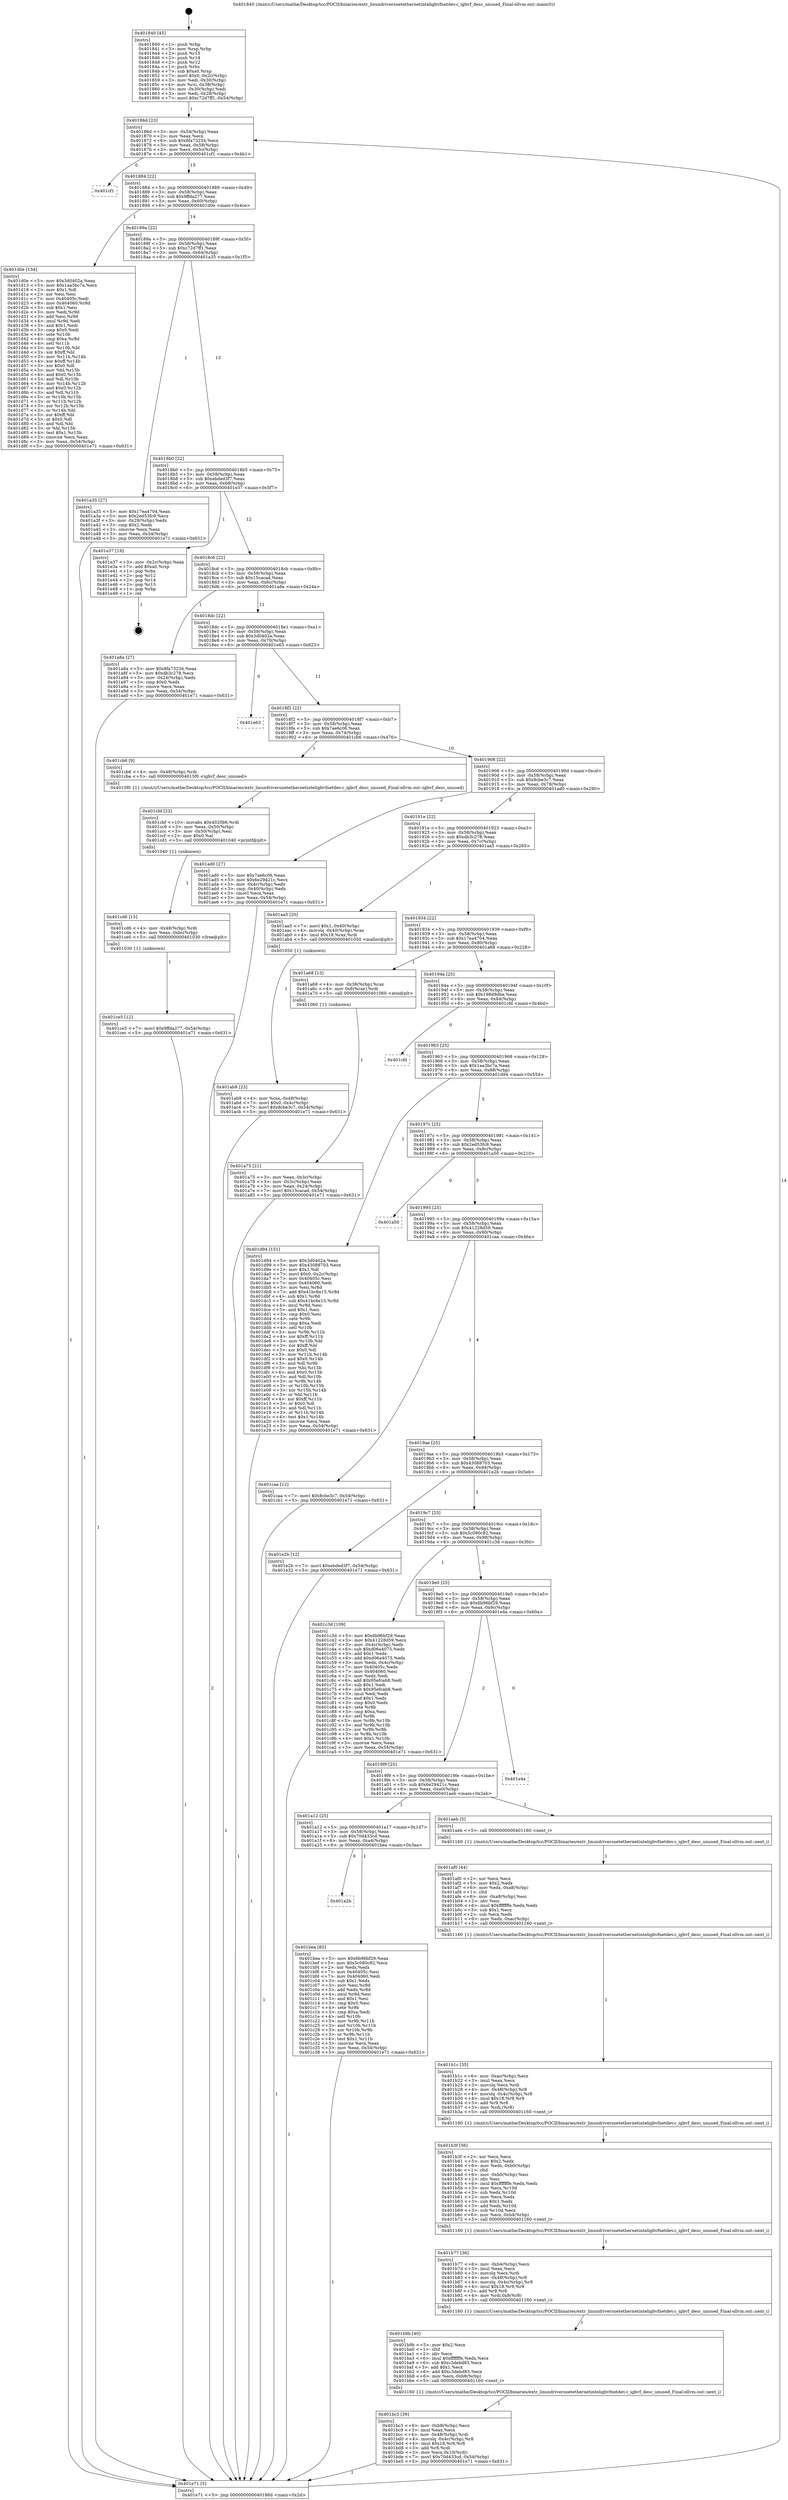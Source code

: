 digraph "0x401840" {
  label = "0x401840 (/mnt/c/Users/mathe/Desktop/tcc/POCII/binaries/extr_linuxdriversnetethernetinteligbvfnetdev.c_igbvf_desc_unused_Final-ollvm.out::main(0))"
  labelloc = "t"
  node[shape=record]

  Entry [label="",width=0.3,height=0.3,shape=circle,fillcolor=black,style=filled]
  "0x40186d" [label="{
     0x40186d [23]\l
     | [instrs]\l
     &nbsp;&nbsp;0x40186d \<+3\>: mov -0x54(%rbp),%eax\l
     &nbsp;&nbsp;0x401870 \<+2\>: mov %eax,%ecx\l
     &nbsp;&nbsp;0x401872 \<+6\>: sub $0x8fa73234,%ecx\l
     &nbsp;&nbsp;0x401878 \<+3\>: mov %eax,-0x58(%rbp)\l
     &nbsp;&nbsp;0x40187b \<+3\>: mov %ecx,-0x5c(%rbp)\l
     &nbsp;&nbsp;0x40187e \<+6\>: je 0000000000401cf1 \<main+0x4b1\>\l
  }"]
  "0x401cf1" [label="{
     0x401cf1\l
  }", style=dashed]
  "0x401884" [label="{
     0x401884 [22]\l
     | [instrs]\l
     &nbsp;&nbsp;0x401884 \<+5\>: jmp 0000000000401889 \<main+0x49\>\l
     &nbsp;&nbsp;0x401889 \<+3\>: mov -0x58(%rbp),%eax\l
     &nbsp;&nbsp;0x40188c \<+5\>: sub $0x9ffda277,%eax\l
     &nbsp;&nbsp;0x401891 \<+3\>: mov %eax,-0x60(%rbp)\l
     &nbsp;&nbsp;0x401894 \<+6\>: je 0000000000401d0e \<main+0x4ce\>\l
  }"]
  Exit [label="",width=0.3,height=0.3,shape=circle,fillcolor=black,style=filled,peripheries=2]
  "0x401d0e" [label="{
     0x401d0e [134]\l
     | [instrs]\l
     &nbsp;&nbsp;0x401d0e \<+5\>: mov $0x3d0402a,%eax\l
     &nbsp;&nbsp;0x401d13 \<+5\>: mov $0x1aa3bc7a,%ecx\l
     &nbsp;&nbsp;0x401d18 \<+2\>: mov $0x1,%dl\l
     &nbsp;&nbsp;0x401d1a \<+2\>: xor %esi,%esi\l
     &nbsp;&nbsp;0x401d1c \<+7\>: mov 0x40405c,%edi\l
     &nbsp;&nbsp;0x401d23 \<+8\>: mov 0x404060,%r8d\l
     &nbsp;&nbsp;0x401d2b \<+3\>: sub $0x1,%esi\l
     &nbsp;&nbsp;0x401d2e \<+3\>: mov %edi,%r9d\l
     &nbsp;&nbsp;0x401d31 \<+3\>: add %esi,%r9d\l
     &nbsp;&nbsp;0x401d34 \<+4\>: imul %r9d,%edi\l
     &nbsp;&nbsp;0x401d38 \<+3\>: and $0x1,%edi\l
     &nbsp;&nbsp;0x401d3b \<+3\>: cmp $0x0,%edi\l
     &nbsp;&nbsp;0x401d3e \<+4\>: sete %r10b\l
     &nbsp;&nbsp;0x401d42 \<+4\>: cmp $0xa,%r8d\l
     &nbsp;&nbsp;0x401d46 \<+4\>: setl %r11b\l
     &nbsp;&nbsp;0x401d4a \<+3\>: mov %r10b,%bl\l
     &nbsp;&nbsp;0x401d4d \<+3\>: xor $0xff,%bl\l
     &nbsp;&nbsp;0x401d50 \<+3\>: mov %r11b,%r14b\l
     &nbsp;&nbsp;0x401d53 \<+4\>: xor $0xff,%r14b\l
     &nbsp;&nbsp;0x401d57 \<+3\>: xor $0x0,%dl\l
     &nbsp;&nbsp;0x401d5a \<+3\>: mov %bl,%r15b\l
     &nbsp;&nbsp;0x401d5d \<+4\>: and $0x0,%r15b\l
     &nbsp;&nbsp;0x401d61 \<+3\>: and %dl,%r10b\l
     &nbsp;&nbsp;0x401d64 \<+3\>: mov %r14b,%r12b\l
     &nbsp;&nbsp;0x401d67 \<+4\>: and $0x0,%r12b\l
     &nbsp;&nbsp;0x401d6b \<+3\>: and %dl,%r11b\l
     &nbsp;&nbsp;0x401d6e \<+3\>: or %r10b,%r15b\l
     &nbsp;&nbsp;0x401d71 \<+3\>: or %r11b,%r12b\l
     &nbsp;&nbsp;0x401d74 \<+3\>: xor %r12b,%r15b\l
     &nbsp;&nbsp;0x401d77 \<+3\>: or %r14b,%bl\l
     &nbsp;&nbsp;0x401d7a \<+3\>: xor $0xff,%bl\l
     &nbsp;&nbsp;0x401d7d \<+3\>: or $0x0,%dl\l
     &nbsp;&nbsp;0x401d80 \<+2\>: and %dl,%bl\l
     &nbsp;&nbsp;0x401d82 \<+3\>: or %bl,%r15b\l
     &nbsp;&nbsp;0x401d85 \<+4\>: test $0x1,%r15b\l
     &nbsp;&nbsp;0x401d89 \<+3\>: cmovne %ecx,%eax\l
     &nbsp;&nbsp;0x401d8c \<+3\>: mov %eax,-0x54(%rbp)\l
     &nbsp;&nbsp;0x401d8f \<+5\>: jmp 0000000000401e71 \<main+0x631\>\l
  }"]
  "0x40189a" [label="{
     0x40189a [22]\l
     | [instrs]\l
     &nbsp;&nbsp;0x40189a \<+5\>: jmp 000000000040189f \<main+0x5f\>\l
     &nbsp;&nbsp;0x40189f \<+3\>: mov -0x58(%rbp),%eax\l
     &nbsp;&nbsp;0x4018a2 \<+5\>: sub $0xc72d7ff1,%eax\l
     &nbsp;&nbsp;0x4018a7 \<+3\>: mov %eax,-0x64(%rbp)\l
     &nbsp;&nbsp;0x4018aa \<+6\>: je 0000000000401a35 \<main+0x1f5\>\l
  }"]
  "0x401ce5" [label="{
     0x401ce5 [12]\l
     | [instrs]\l
     &nbsp;&nbsp;0x401ce5 \<+7\>: movl $0x9ffda277,-0x54(%rbp)\l
     &nbsp;&nbsp;0x401cec \<+5\>: jmp 0000000000401e71 \<main+0x631\>\l
  }"]
  "0x401a35" [label="{
     0x401a35 [27]\l
     | [instrs]\l
     &nbsp;&nbsp;0x401a35 \<+5\>: mov $0x17ea4704,%eax\l
     &nbsp;&nbsp;0x401a3a \<+5\>: mov $0x2ed53fc9,%ecx\l
     &nbsp;&nbsp;0x401a3f \<+3\>: mov -0x28(%rbp),%edx\l
     &nbsp;&nbsp;0x401a42 \<+3\>: cmp $0x2,%edx\l
     &nbsp;&nbsp;0x401a45 \<+3\>: cmovne %ecx,%eax\l
     &nbsp;&nbsp;0x401a48 \<+3\>: mov %eax,-0x54(%rbp)\l
     &nbsp;&nbsp;0x401a4b \<+5\>: jmp 0000000000401e71 \<main+0x631\>\l
  }"]
  "0x4018b0" [label="{
     0x4018b0 [22]\l
     | [instrs]\l
     &nbsp;&nbsp;0x4018b0 \<+5\>: jmp 00000000004018b5 \<main+0x75\>\l
     &nbsp;&nbsp;0x4018b5 \<+3\>: mov -0x58(%rbp),%eax\l
     &nbsp;&nbsp;0x4018b8 \<+5\>: sub $0xebded3f7,%eax\l
     &nbsp;&nbsp;0x4018bd \<+3\>: mov %eax,-0x68(%rbp)\l
     &nbsp;&nbsp;0x4018c0 \<+6\>: je 0000000000401e37 \<main+0x5f7\>\l
  }"]
  "0x401e71" [label="{
     0x401e71 [5]\l
     | [instrs]\l
     &nbsp;&nbsp;0x401e71 \<+5\>: jmp 000000000040186d \<main+0x2d\>\l
  }"]
  "0x401840" [label="{
     0x401840 [45]\l
     | [instrs]\l
     &nbsp;&nbsp;0x401840 \<+1\>: push %rbp\l
     &nbsp;&nbsp;0x401841 \<+3\>: mov %rsp,%rbp\l
     &nbsp;&nbsp;0x401844 \<+2\>: push %r15\l
     &nbsp;&nbsp;0x401846 \<+2\>: push %r14\l
     &nbsp;&nbsp;0x401848 \<+2\>: push %r12\l
     &nbsp;&nbsp;0x40184a \<+1\>: push %rbx\l
     &nbsp;&nbsp;0x40184b \<+7\>: sub $0xa0,%rsp\l
     &nbsp;&nbsp;0x401852 \<+7\>: movl $0x0,-0x2c(%rbp)\l
     &nbsp;&nbsp;0x401859 \<+3\>: mov %edi,-0x30(%rbp)\l
     &nbsp;&nbsp;0x40185c \<+4\>: mov %rsi,-0x38(%rbp)\l
     &nbsp;&nbsp;0x401860 \<+3\>: mov -0x30(%rbp),%edi\l
     &nbsp;&nbsp;0x401863 \<+3\>: mov %edi,-0x28(%rbp)\l
     &nbsp;&nbsp;0x401866 \<+7\>: movl $0xc72d7ff1,-0x54(%rbp)\l
  }"]
  "0x401cd6" [label="{
     0x401cd6 [15]\l
     | [instrs]\l
     &nbsp;&nbsp;0x401cd6 \<+4\>: mov -0x48(%rbp),%rdi\l
     &nbsp;&nbsp;0x401cda \<+6\>: mov %eax,-0xbc(%rbp)\l
     &nbsp;&nbsp;0x401ce0 \<+5\>: call 0000000000401030 \<free@plt\>\l
     | [calls]\l
     &nbsp;&nbsp;0x401030 \{1\} (unknown)\l
  }"]
  "0x401e37" [label="{
     0x401e37 [19]\l
     | [instrs]\l
     &nbsp;&nbsp;0x401e37 \<+3\>: mov -0x2c(%rbp),%eax\l
     &nbsp;&nbsp;0x401e3a \<+7\>: add $0xa0,%rsp\l
     &nbsp;&nbsp;0x401e41 \<+1\>: pop %rbx\l
     &nbsp;&nbsp;0x401e42 \<+2\>: pop %r12\l
     &nbsp;&nbsp;0x401e44 \<+2\>: pop %r14\l
     &nbsp;&nbsp;0x401e46 \<+2\>: pop %r15\l
     &nbsp;&nbsp;0x401e48 \<+1\>: pop %rbp\l
     &nbsp;&nbsp;0x401e49 \<+1\>: ret\l
  }"]
  "0x4018c6" [label="{
     0x4018c6 [22]\l
     | [instrs]\l
     &nbsp;&nbsp;0x4018c6 \<+5\>: jmp 00000000004018cb \<main+0x8b\>\l
     &nbsp;&nbsp;0x4018cb \<+3\>: mov -0x58(%rbp),%eax\l
     &nbsp;&nbsp;0x4018ce \<+5\>: sub $0x15cacad,%eax\l
     &nbsp;&nbsp;0x4018d3 \<+3\>: mov %eax,-0x6c(%rbp)\l
     &nbsp;&nbsp;0x4018d6 \<+6\>: je 0000000000401a8a \<main+0x24a\>\l
  }"]
  "0x401cbf" [label="{
     0x401cbf [23]\l
     | [instrs]\l
     &nbsp;&nbsp;0x401cbf \<+10\>: movabs $0x4020b6,%rdi\l
     &nbsp;&nbsp;0x401cc9 \<+3\>: mov %eax,-0x50(%rbp)\l
     &nbsp;&nbsp;0x401ccc \<+3\>: mov -0x50(%rbp),%esi\l
     &nbsp;&nbsp;0x401ccf \<+2\>: mov $0x0,%al\l
     &nbsp;&nbsp;0x401cd1 \<+5\>: call 0000000000401040 \<printf@plt\>\l
     | [calls]\l
     &nbsp;&nbsp;0x401040 \{1\} (unknown)\l
  }"]
  "0x401a8a" [label="{
     0x401a8a [27]\l
     | [instrs]\l
     &nbsp;&nbsp;0x401a8a \<+5\>: mov $0x8fa73234,%eax\l
     &nbsp;&nbsp;0x401a8f \<+5\>: mov $0xdb3c278,%ecx\l
     &nbsp;&nbsp;0x401a94 \<+3\>: mov -0x24(%rbp),%edx\l
     &nbsp;&nbsp;0x401a97 \<+3\>: cmp $0x0,%edx\l
     &nbsp;&nbsp;0x401a9a \<+3\>: cmove %ecx,%eax\l
     &nbsp;&nbsp;0x401a9d \<+3\>: mov %eax,-0x54(%rbp)\l
     &nbsp;&nbsp;0x401aa0 \<+5\>: jmp 0000000000401e71 \<main+0x631\>\l
  }"]
  "0x4018dc" [label="{
     0x4018dc [22]\l
     | [instrs]\l
     &nbsp;&nbsp;0x4018dc \<+5\>: jmp 00000000004018e1 \<main+0xa1\>\l
     &nbsp;&nbsp;0x4018e1 \<+3\>: mov -0x58(%rbp),%eax\l
     &nbsp;&nbsp;0x4018e4 \<+5\>: sub $0x3d0402a,%eax\l
     &nbsp;&nbsp;0x4018e9 \<+3\>: mov %eax,-0x70(%rbp)\l
     &nbsp;&nbsp;0x4018ec \<+6\>: je 0000000000401e63 \<main+0x623\>\l
  }"]
  "0x401a2b" [label="{
     0x401a2b\l
  }", style=dashed]
  "0x401e63" [label="{
     0x401e63\l
  }", style=dashed]
  "0x4018f2" [label="{
     0x4018f2 [22]\l
     | [instrs]\l
     &nbsp;&nbsp;0x4018f2 \<+5\>: jmp 00000000004018f7 \<main+0xb7\>\l
     &nbsp;&nbsp;0x4018f7 \<+3\>: mov -0x58(%rbp),%eax\l
     &nbsp;&nbsp;0x4018fa \<+5\>: sub $0x7ae6c06,%eax\l
     &nbsp;&nbsp;0x4018ff \<+3\>: mov %eax,-0x74(%rbp)\l
     &nbsp;&nbsp;0x401902 \<+6\>: je 0000000000401cb6 \<main+0x476\>\l
  }"]
  "0x401bea" [label="{
     0x401bea [83]\l
     | [instrs]\l
     &nbsp;&nbsp;0x401bea \<+5\>: mov $0x6b96bf29,%eax\l
     &nbsp;&nbsp;0x401bef \<+5\>: mov $0x5c080c82,%ecx\l
     &nbsp;&nbsp;0x401bf4 \<+2\>: xor %edx,%edx\l
     &nbsp;&nbsp;0x401bf6 \<+7\>: mov 0x40405c,%esi\l
     &nbsp;&nbsp;0x401bfd \<+7\>: mov 0x404060,%edi\l
     &nbsp;&nbsp;0x401c04 \<+3\>: sub $0x1,%edx\l
     &nbsp;&nbsp;0x401c07 \<+3\>: mov %esi,%r8d\l
     &nbsp;&nbsp;0x401c0a \<+3\>: add %edx,%r8d\l
     &nbsp;&nbsp;0x401c0d \<+4\>: imul %r8d,%esi\l
     &nbsp;&nbsp;0x401c11 \<+3\>: and $0x1,%esi\l
     &nbsp;&nbsp;0x401c14 \<+3\>: cmp $0x0,%esi\l
     &nbsp;&nbsp;0x401c17 \<+4\>: sete %r9b\l
     &nbsp;&nbsp;0x401c1b \<+3\>: cmp $0xa,%edi\l
     &nbsp;&nbsp;0x401c1e \<+4\>: setl %r10b\l
     &nbsp;&nbsp;0x401c22 \<+3\>: mov %r9b,%r11b\l
     &nbsp;&nbsp;0x401c25 \<+3\>: and %r10b,%r11b\l
     &nbsp;&nbsp;0x401c28 \<+3\>: xor %r10b,%r9b\l
     &nbsp;&nbsp;0x401c2b \<+3\>: or %r9b,%r11b\l
     &nbsp;&nbsp;0x401c2e \<+4\>: test $0x1,%r11b\l
     &nbsp;&nbsp;0x401c32 \<+3\>: cmovne %ecx,%eax\l
     &nbsp;&nbsp;0x401c35 \<+3\>: mov %eax,-0x54(%rbp)\l
     &nbsp;&nbsp;0x401c38 \<+5\>: jmp 0000000000401e71 \<main+0x631\>\l
  }"]
  "0x401cb6" [label="{
     0x401cb6 [9]\l
     | [instrs]\l
     &nbsp;&nbsp;0x401cb6 \<+4\>: mov -0x48(%rbp),%rdi\l
     &nbsp;&nbsp;0x401cba \<+5\>: call 00000000004015f0 \<igbvf_desc_unused\>\l
     | [calls]\l
     &nbsp;&nbsp;0x4015f0 \{1\} (/mnt/c/Users/mathe/Desktop/tcc/POCII/binaries/extr_linuxdriversnetethernetinteligbvfnetdev.c_igbvf_desc_unused_Final-ollvm.out::igbvf_desc_unused)\l
  }"]
  "0x401908" [label="{
     0x401908 [22]\l
     | [instrs]\l
     &nbsp;&nbsp;0x401908 \<+5\>: jmp 000000000040190d \<main+0xcd\>\l
     &nbsp;&nbsp;0x40190d \<+3\>: mov -0x58(%rbp),%eax\l
     &nbsp;&nbsp;0x401910 \<+5\>: sub $0x8cbe3c7,%eax\l
     &nbsp;&nbsp;0x401915 \<+3\>: mov %eax,-0x78(%rbp)\l
     &nbsp;&nbsp;0x401918 \<+6\>: je 0000000000401ad0 \<main+0x290\>\l
  }"]
  "0x401bc3" [label="{
     0x401bc3 [39]\l
     | [instrs]\l
     &nbsp;&nbsp;0x401bc3 \<+6\>: mov -0xb8(%rbp),%ecx\l
     &nbsp;&nbsp;0x401bc9 \<+3\>: imul %eax,%ecx\l
     &nbsp;&nbsp;0x401bcc \<+4\>: mov -0x48(%rbp),%rdi\l
     &nbsp;&nbsp;0x401bd0 \<+4\>: movslq -0x4c(%rbp),%r8\l
     &nbsp;&nbsp;0x401bd4 \<+4\>: imul $0x18,%r8,%r8\l
     &nbsp;&nbsp;0x401bd8 \<+3\>: add %r8,%rdi\l
     &nbsp;&nbsp;0x401bdb \<+3\>: mov %ecx,0x10(%rdi)\l
     &nbsp;&nbsp;0x401bde \<+7\>: movl $0x70d433cd,-0x54(%rbp)\l
     &nbsp;&nbsp;0x401be5 \<+5\>: jmp 0000000000401e71 \<main+0x631\>\l
  }"]
  "0x401ad0" [label="{
     0x401ad0 [27]\l
     | [instrs]\l
     &nbsp;&nbsp;0x401ad0 \<+5\>: mov $0x7ae6c06,%eax\l
     &nbsp;&nbsp;0x401ad5 \<+5\>: mov $0x6e29421c,%ecx\l
     &nbsp;&nbsp;0x401ada \<+3\>: mov -0x4c(%rbp),%edx\l
     &nbsp;&nbsp;0x401add \<+3\>: cmp -0x40(%rbp),%edx\l
     &nbsp;&nbsp;0x401ae0 \<+3\>: cmovl %ecx,%eax\l
     &nbsp;&nbsp;0x401ae3 \<+3\>: mov %eax,-0x54(%rbp)\l
     &nbsp;&nbsp;0x401ae6 \<+5\>: jmp 0000000000401e71 \<main+0x631\>\l
  }"]
  "0x40191e" [label="{
     0x40191e [22]\l
     | [instrs]\l
     &nbsp;&nbsp;0x40191e \<+5\>: jmp 0000000000401923 \<main+0xe3\>\l
     &nbsp;&nbsp;0x401923 \<+3\>: mov -0x58(%rbp),%eax\l
     &nbsp;&nbsp;0x401926 \<+5\>: sub $0xdb3c278,%eax\l
     &nbsp;&nbsp;0x40192b \<+3\>: mov %eax,-0x7c(%rbp)\l
     &nbsp;&nbsp;0x40192e \<+6\>: je 0000000000401aa5 \<main+0x265\>\l
  }"]
  "0x401b9b" [label="{
     0x401b9b [40]\l
     | [instrs]\l
     &nbsp;&nbsp;0x401b9b \<+5\>: mov $0x2,%ecx\l
     &nbsp;&nbsp;0x401ba0 \<+1\>: cltd\l
     &nbsp;&nbsp;0x401ba1 \<+2\>: idiv %ecx\l
     &nbsp;&nbsp;0x401ba3 \<+6\>: imul $0xfffffffe,%edx,%ecx\l
     &nbsp;&nbsp;0x401ba9 \<+6\>: sub $0xc3debd83,%ecx\l
     &nbsp;&nbsp;0x401baf \<+3\>: add $0x1,%ecx\l
     &nbsp;&nbsp;0x401bb2 \<+6\>: add $0xc3debd83,%ecx\l
     &nbsp;&nbsp;0x401bb8 \<+6\>: mov %ecx,-0xb8(%rbp)\l
     &nbsp;&nbsp;0x401bbe \<+5\>: call 0000000000401160 \<next_i\>\l
     | [calls]\l
     &nbsp;&nbsp;0x401160 \{1\} (/mnt/c/Users/mathe/Desktop/tcc/POCII/binaries/extr_linuxdriversnetethernetinteligbvfnetdev.c_igbvf_desc_unused_Final-ollvm.out::next_i)\l
  }"]
  "0x401aa5" [label="{
     0x401aa5 [20]\l
     | [instrs]\l
     &nbsp;&nbsp;0x401aa5 \<+7\>: movl $0x1,-0x40(%rbp)\l
     &nbsp;&nbsp;0x401aac \<+4\>: movslq -0x40(%rbp),%rax\l
     &nbsp;&nbsp;0x401ab0 \<+4\>: imul $0x18,%rax,%rdi\l
     &nbsp;&nbsp;0x401ab4 \<+5\>: call 0000000000401050 \<malloc@plt\>\l
     | [calls]\l
     &nbsp;&nbsp;0x401050 \{1\} (unknown)\l
  }"]
  "0x401934" [label="{
     0x401934 [22]\l
     | [instrs]\l
     &nbsp;&nbsp;0x401934 \<+5\>: jmp 0000000000401939 \<main+0xf9\>\l
     &nbsp;&nbsp;0x401939 \<+3\>: mov -0x58(%rbp),%eax\l
     &nbsp;&nbsp;0x40193c \<+5\>: sub $0x17ea4704,%eax\l
     &nbsp;&nbsp;0x401941 \<+3\>: mov %eax,-0x80(%rbp)\l
     &nbsp;&nbsp;0x401944 \<+6\>: je 0000000000401a68 \<main+0x228\>\l
  }"]
  "0x401b77" [label="{
     0x401b77 [36]\l
     | [instrs]\l
     &nbsp;&nbsp;0x401b77 \<+6\>: mov -0xb4(%rbp),%ecx\l
     &nbsp;&nbsp;0x401b7d \<+3\>: imul %eax,%ecx\l
     &nbsp;&nbsp;0x401b80 \<+3\>: movslq %ecx,%rdi\l
     &nbsp;&nbsp;0x401b83 \<+4\>: mov -0x48(%rbp),%r8\l
     &nbsp;&nbsp;0x401b87 \<+4\>: movslq -0x4c(%rbp),%r9\l
     &nbsp;&nbsp;0x401b8b \<+4\>: imul $0x18,%r9,%r9\l
     &nbsp;&nbsp;0x401b8f \<+3\>: add %r9,%r8\l
     &nbsp;&nbsp;0x401b92 \<+4\>: mov %rdi,0x8(%r8)\l
     &nbsp;&nbsp;0x401b96 \<+5\>: call 0000000000401160 \<next_i\>\l
     | [calls]\l
     &nbsp;&nbsp;0x401160 \{1\} (/mnt/c/Users/mathe/Desktop/tcc/POCII/binaries/extr_linuxdriversnetethernetinteligbvfnetdev.c_igbvf_desc_unused_Final-ollvm.out::next_i)\l
  }"]
  "0x401a68" [label="{
     0x401a68 [13]\l
     | [instrs]\l
     &nbsp;&nbsp;0x401a68 \<+4\>: mov -0x38(%rbp),%rax\l
     &nbsp;&nbsp;0x401a6c \<+4\>: mov 0x8(%rax),%rdi\l
     &nbsp;&nbsp;0x401a70 \<+5\>: call 0000000000401060 \<atoi@plt\>\l
     | [calls]\l
     &nbsp;&nbsp;0x401060 \{1\} (unknown)\l
  }"]
  "0x40194a" [label="{
     0x40194a [25]\l
     | [instrs]\l
     &nbsp;&nbsp;0x40194a \<+5\>: jmp 000000000040194f \<main+0x10f\>\l
     &nbsp;&nbsp;0x40194f \<+3\>: mov -0x58(%rbp),%eax\l
     &nbsp;&nbsp;0x401952 \<+5\>: sub $0x198d9dbe,%eax\l
     &nbsp;&nbsp;0x401957 \<+6\>: mov %eax,-0x84(%rbp)\l
     &nbsp;&nbsp;0x40195d \<+6\>: je 0000000000401cfd \<main+0x4bd\>\l
  }"]
  "0x401a75" [label="{
     0x401a75 [21]\l
     | [instrs]\l
     &nbsp;&nbsp;0x401a75 \<+3\>: mov %eax,-0x3c(%rbp)\l
     &nbsp;&nbsp;0x401a78 \<+3\>: mov -0x3c(%rbp),%eax\l
     &nbsp;&nbsp;0x401a7b \<+3\>: mov %eax,-0x24(%rbp)\l
     &nbsp;&nbsp;0x401a7e \<+7\>: movl $0x15cacad,-0x54(%rbp)\l
     &nbsp;&nbsp;0x401a85 \<+5\>: jmp 0000000000401e71 \<main+0x631\>\l
  }"]
  "0x401ab9" [label="{
     0x401ab9 [23]\l
     | [instrs]\l
     &nbsp;&nbsp;0x401ab9 \<+4\>: mov %rax,-0x48(%rbp)\l
     &nbsp;&nbsp;0x401abd \<+7\>: movl $0x0,-0x4c(%rbp)\l
     &nbsp;&nbsp;0x401ac4 \<+7\>: movl $0x8cbe3c7,-0x54(%rbp)\l
     &nbsp;&nbsp;0x401acb \<+5\>: jmp 0000000000401e71 \<main+0x631\>\l
  }"]
  "0x401b3f" [label="{
     0x401b3f [56]\l
     | [instrs]\l
     &nbsp;&nbsp;0x401b3f \<+2\>: xor %ecx,%ecx\l
     &nbsp;&nbsp;0x401b41 \<+5\>: mov $0x2,%edx\l
     &nbsp;&nbsp;0x401b46 \<+6\>: mov %edx,-0xb0(%rbp)\l
     &nbsp;&nbsp;0x401b4c \<+1\>: cltd\l
     &nbsp;&nbsp;0x401b4d \<+6\>: mov -0xb0(%rbp),%esi\l
     &nbsp;&nbsp;0x401b53 \<+2\>: idiv %esi\l
     &nbsp;&nbsp;0x401b55 \<+6\>: imul $0xfffffffe,%edx,%edx\l
     &nbsp;&nbsp;0x401b5b \<+3\>: mov %ecx,%r10d\l
     &nbsp;&nbsp;0x401b5e \<+3\>: sub %edx,%r10d\l
     &nbsp;&nbsp;0x401b61 \<+2\>: mov %ecx,%edx\l
     &nbsp;&nbsp;0x401b63 \<+3\>: sub $0x1,%edx\l
     &nbsp;&nbsp;0x401b66 \<+3\>: add %edx,%r10d\l
     &nbsp;&nbsp;0x401b69 \<+3\>: sub %r10d,%ecx\l
     &nbsp;&nbsp;0x401b6c \<+6\>: mov %ecx,-0xb4(%rbp)\l
     &nbsp;&nbsp;0x401b72 \<+5\>: call 0000000000401160 \<next_i\>\l
     | [calls]\l
     &nbsp;&nbsp;0x401160 \{1\} (/mnt/c/Users/mathe/Desktop/tcc/POCII/binaries/extr_linuxdriversnetethernetinteligbvfnetdev.c_igbvf_desc_unused_Final-ollvm.out::next_i)\l
  }"]
  "0x401cfd" [label="{
     0x401cfd\l
  }", style=dashed]
  "0x401963" [label="{
     0x401963 [25]\l
     | [instrs]\l
     &nbsp;&nbsp;0x401963 \<+5\>: jmp 0000000000401968 \<main+0x128\>\l
     &nbsp;&nbsp;0x401968 \<+3\>: mov -0x58(%rbp),%eax\l
     &nbsp;&nbsp;0x40196b \<+5\>: sub $0x1aa3bc7a,%eax\l
     &nbsp;&nbsp;0x401970 \<+6\>: mov %eax,-0x88(%rbp)\l
     &nbsp;&nbsp;0x401976 \<+6\>: je 0000000000401d94 \<main+0x554\>\l
  }"]
  "0x401b1c" [label="{
     0x401b1c [35]\l
     | [instrs]\l
     &nbsp;&nbsp;0x401b1c \<+6\>: mov -0xac(%rbp),%ecx\l
     &nbsp;&nbsp;0x401b22 \<+3\>: imul %eax,%ecx\l
     &nbsp;&nbsp;0x401b25 \<+3\>: movslq %ecx,%rdi\l
     &nbsp;&nbsp;0x401b28 \<+4\>: mov -0x48(%rbp),%r8\l
     &nbsp;&nbsp;0x401b2c \<+4\>: movslq -0x4c(%rbp),%r9\l
     &nbsp;&nbsp;0x401b30 \<+4\>: imul $0x18,%r9,%r9\l
     &nbsp;&nbsp;0x401b34 \<+3\>: add %r9,%r8\l
     &nbsp;&nbsp;0x401b37 \<+3\>: mov %rdi,(%r8)\l
     &nbsp;&nbsp;0x401b3a \<+5\>: call 0000000000401160 \<next_i\>\l
     | [calls]\l
     &nbsp;&nbsp;0x401160 \{1\} (/mnt/c/Users/mathe/Desktop/tcc/POCII/binaries/extr_linuxdriversnetethernetinteligbvfnetdev.c_igbvf_desc_unused_Final-ollvm.out::next_i)\l
  }"]
  "0x401d94" [label="{
     0x401d94 [151]\l
     | [instrs]\l
     &nbsp;&nbsp;0x401d94 \<+5\>: mov $0x3d0402a,%eax\l
     &nbsp;&nbsp;0x401d99 \<+5\>: mov $0x43088703,%ecx\l
     &nbsp;&nbsp;0x401d9e \<+2\>: mov $0x1,%dl\l
     &nbsp;&nbsp;0x401da0 \<+7\>: movl $0x0,-0x2c(%rbp)\l
     &nbsp;&nbsp;0x401da7 \<+7\>: mov 0x40405c,%esi\l
     &nbsp;&nbsp;0x401dae \<+7\>: mov 0x404060,%edi\l
     &nbsp;&nbsp;0x401db5 \<+3\>: mov %esi,%r8d\l
     &nbsp;&nbsp;0x401db8 \<+7\>: add $0x41bc6e15,%r8d\l
     &nbsp;&nbsp;0x401dbf \<+4\>: sub $0x1,%r8d\l
     &nbsp;&nbsp;0x401dc3 \<+7\>: sub $0x41bc6e15,%r8d\l
     &nbsp;&nbsp;0x401dca \<+4\>: imul %r8d,%esi\l
     &nbsp;&nbsp;0x401dce \<+3\>: and $0x1,%esi\l
     &nbsp;&nbsp;0x401dd1 \<+3\>: cmp $0x0,%esi\l
     &nbsp;&nbsp;0x401dd4 \<+4\>: sete %r9b\l
     &nbsp;&nbsp;0x401dd8 \<+3\>: cmp $0xa,%edi\l
     &nbsp;&nbsp;0x401ddb \<+4\>: setl %r10b\l
     &nbsp;&nbsp;0x401ddf \<+3\>: mov %r9b,%r11b\l
     &nbsp;&nbsp;0x401de2 \<+4\>: xor $0xff,%r11b\l
     &nbsp;&nbsp;0x401de6 \<+3\>: mov %r10b,%bl\l
     &nbsp;&nbsp;0x401de9 \<+3\>: xor $0xff,%bl\l
     &nbsp;&nbsp;0x401dec \<+3\>: xor $0x0,%dl\l
     &nbsp;&nbsp;0x401def \<+3\>: mov %r11b,%r14b\l
     &nbsp;&nbsp;0x401df2 \<+4\>: and $0x0,%r14b\l
     &nbsp;&nbsp;0x401df6 \<+3\>: and %dl,%r9b\l
     &nbsp;&nbsp;0x401df9 \<+3\>: mov %bl,%r15b\l
     &nbsp;&nbsp;0x401dfc \<+4\>: and $0x0,%r15b\l
     &nbsp;&nbsp;0x401e00 \<+3\>: and %dl,%r10b\l
     &nbsp;&nbsp;0x401e03 \<+3\>: or %r9b,%r14b\l
     &nbsp;&nbsp;0x401e06 \<+3\>: or %r10b,%r15b\l
     &nbsp;&nbsp;0x401e09 \<+3\>: xor %r15b,%r14b\l
     &nbsp;&nbsp;0x401e0c \<+3\>: or %bl,%r11b\l
     &nbsp;&nbsp;0x401e0f \<+4\>: xor $0xff,%r11b\l
     &nbsp;&nbsp;0x401e13 \<+3\>: or $0x0,%dl\l
     &nbsp;&nbsp;0x401e16 \<+3\>: and %dl,%r11b\l
     &nbsp;&nbsp;0x401e19 \<+3\>: or %r11b,%r14b\l
     &nbsp;&nbsp;0x401e1c \<+4\>: test $0x1,%r14b\l
     &nbsp;&nbsp;0x401e20 \<+3\>: cmovne %ecx,%eax\l
     &nbsp;&nbsp;0x401e23 \<+3\>: mov %eax,-0x54(%rbp)\l
     &nbsp;&nbsp;0x401e26 \<+5\>: jmp 0000000000401e71 \<main+0x631\>\l
  }"]
  "0x40197c" [label="{
     0x40197c [25]\l
     | [instrs]\l
     &nbsp;&nbsp;0x40197c \<+5\>: jmp 0000000000401981 \<main+0x141\>\l
     &nbsp;&nbsp;0x401981 \<+3\>: mov -0x58(%rbp),%eax\l
     &nbsp;&nbsp;0x401984 \<+5\>: sub $0x2ed53fc9,%eax\l
     &nbsp;&nbsp;0x401989 \<+6\>: mov %eax,-0x8c(%rbp)\l
     &nbsp;&nbsp;0x40198f \<+6\>: je 0000000000401a50 \<main+0x210\>\l
  }"]
  "0x401af0" [label="{
     0x401af0 [44]\l
     | [instrs]\l
     &nbsp;&nbsp;0x401af0 \<+2\>: xor %ecx,%ecx\l
     &nbsp;&nbsp;0x401af2 \<+5\>: mov $0x2,%edx\l
     &nbsp;&nbsp;0x401af7 \<+6\>: mov %edx,-0xa8(%rbp)\l
     &nbsp;&nbsp;0x401afd \<+1\>: cltd\l
     &nbsp;&nbsp;0x401afe \<+6\>: mov -0xa8(%rbp),%esi\l
     &nbsp;&nbsp;0x401b04 \<+2\>: idiv %esi\l
     &nbsp;&nbsp;0x401b06 \<+6\>: imul $0xfffffffe,%edx,%edx\l
     &nbsp;&nbsp;0x401b0c \<+3\>: sub $0x1,%ecx\l
     &nbsp;&nbsp;0x401b0f \<+2\>: sub %ecx,%edx\l
     &nbsp;&nbsp;0x401b11 \<+6\>: mov %edx,-0xac(%rbp)\l
     &nbsp;&nbsp;0x401b17 \<+5\>: call 0000000000401160 \<next_i\>\l
     | [calls]\l
     &nbsp;&nbsp;0x401160 \{1\} (/mnt/c/Users/mathe/Desktop/tcc/POCII/binaries/extr_linuxdriversnetethernetinteligbvfnetdev.c_igbvf_desc_unused_Final-ollvm.out::next_i)\l
  }"]
  "0x401a50" [label="{
     0x401a50\l
  }", style=dashed]
  "0x401995" [label="{
     0x401995 [25]\l
     | [instrs]\l
     &nbsp;&nbsp;0x401995 \<+5\>: jmp 000000000040199a \<main+0x15a\>\l
     &nbsp;&nbsp;0x40199a \<+3\>: mov -0x58(%rbp),%eax\l
     &nbsp;&nbsp;0x40199d \<+5\>: sub $0x41228d59,%eax\l
     &nbsp;&nbsp;0x4019a2 \<+6\>: mov %eax,-0x90(%rbp)\l
     &nbsp;&nbsp;0x4019a8 \<+6\>: je 0000000000401caa \<main+0x46a\>\l
  }"]
  "0x401a12" [label="{
     0x401a12 [25]\l
     | [instrs]\l
     &nbsp;&nbsp;0x401a12 \<+5\>: jmp 0000000000401a17 \<main+0x1d7\>\l
     &nbsp;&nbsp;0x401a17 \<+3\>: mov -0x58(%rbp),%eax\l
     &nbsp;&nbsp;0x401a1a \<+5\>: sub $0x70d433cd,%eax\l
     &nbsp;&nbsp;0x401a1f \<+6\>: mov %eax,-0xa4(%rbp)\l
     &nbsp;&nbsp;0x401a25 \<+6\>: je 0000000000401bea \<main+0x3aa\>\l
  }"]
  "0x401caa" [label="{
     0x401caa [12]\l
     | [instrs]\l
     &nbsp;&nbsp;0x401caa \<+7\>: movl $0x8cbe3c7,-0x54(%rbp)\l
     &nbsp;&nbsp;0x401cb1 \<+5\>: jmp 0000000000401e71 \<main+0x631\>\l
  }"]
  "0x4019ae" [label="{
     0x4019ae [25]\l
     | [instrs]\l
     &nbsp;&nbsp;0x4019ae \<+5\>: jmp 00000000004019b3 \<main+0x173\>\l
     &nbsp;&nbsp;0x4019b3 \<+3\>: mov -0x58(%rbp),%eax\l
     &nbsp;&nbsp;0x4019b6 \<+5\>: sub $0x43088703,%eax\l
     &nbsp;&nbsp;0x4019bb \<+6\>: mov %eax,-0x94(%rbp)\l
     &nbsp;&nbsp;0x4019c1 \<+6\>: je 0000000000401e2b \<main+0x5eb\>\l
  }"]
  "0x401aeb" [label="{
     0x401aeb [5]\l
     | [instrs]\l
     &nbsp;&nbsp;0x401aeb \<+5\>: call 0000000000401160 \<next_i\>\l
     | [calls]\l
     &nbsp;&nbsp;0x401160 \{1\} (/mnt/c/Users/mathe/Desktop/tcc/POCII/binaries/extr_linuxdriversnetethernetinteligbvfnetdev.c_igbvf_desc_unused_Final-ollvm.out::next_i)\l
  }"]
  "0x401e2b" [label="{
     0x401e2b [12]\l
     | [instrs]\l
     &nbsp;&nbsp;0x401e2b \<+7\>: movl $0xebded3f7,-0x54(%rbp)\l
     &nbsp;&nbsp;0x401e32 \<+5\>: jmp 0000000000401e71 \<main+0x631\>\l
  }"]
  "0x4019c7" [label="{
     0x4019c7 [25]\l
     | [instrs]\l
     &nbsp;&nbsp;0x4019c7 \<+5\>: jmp 00000000004019cc \<main+0x18c\>\l
     &nbsp;&nbsp;0x4019cc \<+3\>: mov -0x58(%rbp),%eax\l
     &nbsp;&nbsp;0x4019cf \<+5\>: sub $0x5c080c82,%eax\l
     &nbsp;&nbsp;0x4019d4 \<+6\>: mov %eax,-0x98(%rbp)\l
     &nbsp;&nbsp;0x4019da \<+6\>: je 0000000000401c3d \<main+0x3fd\>\l
  }"]
  "0x4019f9" [label="{
     0x4019f9 [25]\l
     | [instrs]\l
     &nbsp;&nbsp;0x4019f9 \<+5\>: jmp 00000000004019fe \<main+0x1be\>\l
     &nbsp;&nbsp;0x4019fe \<+3\>: mov -0x58(%rbp),%eax\l
     &nbsp;&nbsp;0x401a01 \<+5\>: sub $0x6e29421c,%eax\l
     &nbsp;&nbsp;0x401a06 \<+6\>: mov %eax,-0xa0(%rbp)\l
     &nbsp;&nbsp;0x401a0c \<+6\>: je 0000000000401aeb \<main+0x2ab\>\l
  }"]
  "0x401c3d" [label="{
     0x401c3d [109]\l
     | [instrs]\l
     &nbsp;&nbsp;0x401c3d \<+5\>: mov $0x6b96bf29,%eax\l
     &nbsp;&nbsp;0x401c42 \<+5\>: mov $0x41228d59,%ecx\l
     &nbsp;&nbsp;0x401c47 \<+3\>: mov -0x4c(%rbp),%edx\l
     &nbsp;&nbsp;0x401c4a \<+6\>: sub $0xd06a4075,%edx\l
     &nbsp;&nbsp;0x401c50 \<+3\>: add $0x1,%edx\l
     &nbsp;&nbsp;0x401c53 \<+6\>: add $0xd06a4075,%edx\l
     &nbsp;&nbsp;0x401c59 \<+3\>: mov %edx,-0x4c(%rbp)\l
     &nbsp;&nbsp;0x401c5c \<+7\>: mov 0x40405c,%edx\l
     &nbsp;&nbsp;0x401c63 \<+7\>: mov 0x404060,%esi\l
     &nbsp;&nbsp;0x401c6a \<+2\>: mov %edx,%edi\l
     &nbsp;&nbsp;0x401c6c \<+6\>: add $0x95efcab8,%edi\l
     &nbsp;&nbsp;0x401c72 \<+3\>: sub $0x1,%edi\l
     &nbsp;&nbsp;0x401c75 \<+6\>: sub $0x95efcab8,%edi\l
     &nbsp;&nbsp;0x401c7b \<+3\>: imul %edi,%edx\l
     &nbsp;&nbsp;0x401c7e \<+3\>: and $0x1,%edx\l
     &nbsp;&nbsp;0x401c81 \<+3\>: cmp $0x0,%edx\l
     &nbsp;&nbsp;0x401c84 \<+4\>: sete %r8b\l
     &nbsp;&nbsp;0x401c88 \<+3\>: cmp $0xa,%esi\l
     &nbsp;&nbsp;0x401c8b \<+4\>: setl %r9b\l
     &nbsp;&nbsp;0x401c8f \<+3\>: mov %r8b,%r10b\l
     &nbsp;&nbsp;0x401c92 \<+3\>: and %r9b,%r10b\l
     &nbsp;&nbsp;0x401c95 \<+3\>: xor %r9b,%r8b\l
     &nbsp;&nbsp;0x401c98 \<+3\>: or %r8b,%r10b\l
     &nbsp;&nbsp;0x401c9b \<+4\>: test $0x1,%r10b\l
     &nbsp;&nbsp;0x401c9f \<+3\>: cmovne %ecx,%eax\l
     &nbsp;&nbsp;0x401ca2 \<+3\>: mov %eax,-0x54(%rbp)\l
     &nbsp;&nbsp;0x401ca5 \<+5\>: jmp 0000000000401e71 \<main+0x631\>\l
  }"]
  "0x4019e0" [label="{
     0x4019e0 [25]\l
     | [instrs]\l
     &nbsp;&nbsp;0x4019e0 \<+5\>: jmp 00000000004019e5 \<main+0x1a5\>\l
     &nbsp;&nbsp;0x4019e5 \<+3\>: mov -0x58(%rbp),%eax\l
     &nbsp;&nbsp;0x4019e8 \<+5\>: sub $0x6b96bf29,%eax\l
     &nbsp;&nbsp;0x4019ed \<+6\>: mov %eax,-0x9c(%rbp)\l
     &nbsp;&nbsp;0x4019f3 \<+6\>: je 0000000000401e4a \<main+0x60a\>\l
  }"]
  "0x401e4a" [label="{
     0x401e4a\l
  }", style=dashed]
  Entry -> "0x401840" [label=" 1"]
  "0x40186d" -> "0x401cf1" [label=" 0"]
  "0x40186d" -> "0x401884" [label=" 15"]
  "0x401e37" -> Exit [label=" 1"]
  "0x401884" -> "0x401d0e" [label=" 1"]
  "0x401884" -> "0x40189a" [label=" 14"]
  "0x401e2b" -> "0x401e71" [label=" 1"]
  "0x40189a" -> "0x401a35" [label=" 1"]
  "0x40189a" -> "0x4018b0" [label=" 13"]
  "0x401a35" -> "0x401e71" [label=" 1"]
  "0x401840" -> "0x40186d" [label=" 1"]
  "0x401e71" -> "0x40186d" [label=" 14"]
  "0x401d94" -> "0x401e71" [label=" 1"]
  "0x4018b0" -> "0x401e37" [label=" 1"]
  "0x4018b0" -> "0x4018c6" [label=" 12"]
  "0x401d0e" -> "0x401e71" [label=" 1"]
  "0x4018c6" -> "0x401a8a" [label=" 1"]
  "0x4018c6" -> "0x4018dc" [label=" 11"]
  "0x401ce5" -> "0x401e71" [label=" 1"]
  "0x4018dc" -> "0x401e63" [label=" 0"]
  "0x4018dc" -> "0x4018f2" [label=" 11"]
  "0x401cd6" -> "0x401ce5" [label=" 1"]
  "0x4018f2" -> "0x401cb6" [label=" 1"]
  "0x4018f2" -> "0x401908" [label=" 10"]
  "0x401cbf" -> "0x401cd6" [label=" 1"]
  "0x401908" -> "0x401ad0" [label=" 2"]
  "0x401908" -> "0x40191e" [label=" 8"]
  "0x401caa" -> "0x401e71" [label=" 1"]
  "0x40191e" -> "0x401aa5" [label=" 1"]
  "0x40191e" -> "0x401934" [label=" 7"]
  "0x401c3d" -> "0x401e71" [label=" 1"]
  "0x401934" -> "0x401a68" [label=" 1"]
  "0x401934" -> "0x40194a" [label=" 6"]
  "0x401a68" -> "0x401a75" [label=" 1"]
  "0x401a75" -> "0x401e71" [label=" 1"]
  "0x401a8a" -> "0x401e71" [label=" 1"]
  "0x401aa5" -> "0x401ab9" [label=" 1"]
  "0x401ab9" -> "0x401e71" [label=" 1"]
  "0x401ad0" -> "0x401e71" [label=" 2"]
  "0x401bea" -> "0x401e71" [label=" 1"]
  "0x40194a" -> "0x401cfd" [label=" 0"]
  "0x40194a" -> "0x401963" [label=" 6"]
  "0x401a12" -> "0x401a2b" [label=" 0"]
  "0x401963" -> "0x401d94" [label=" 1"]
  "0x401963" -> "0x40197c" [label=" 5"]
  "0x401a12" -> "0x401bea" [label=" 1"]
  "0x40197c" -> "0x401a50" [label=" 0"]
  "0x40197c" -> "0x401995" [label=" 5"]
  "0x401cb6" -> "0x401cbf" [label=" 1"]
  "0x401995" -> "0x401caa" [label=" 1"]
  "0x401995" -> "0x4019ae" [label=" 4"]
  "0x401bc3" -> "0x401e71" [label=" 1"]
  "0x4019ae" -> "0x401e2b" [label=" 1"]
  "0x4019ae" -> "0x4019c7" [label=" 3"]
  "0x401b9b" -> "0x401bc3" [label=" 1"]
  "0x4019c7" -> "0x401c3d" [label=" 1"]
  "0x4019c7" -> "0x4019e0" [label=" 2"]
  "0x401b3f" -> "0x401b77" [label=" 1"]
  "0x4019e0" -> "0x401e4a" [label=" 0"]
  "0x4019e0" -> "0x4019f9" [label=" 2"]
  "0x401b77" -> "0x401b9b" [label=" 1"]
  "0x4019f9" -> "0x401aeb" [label=" 1"]
  "0x4019f9" -> "0x401a12" [label=" 1"]
  "0x401aeb" -> "0x401af0" [label=" 1"]
  "0x401af0" -> "0x401b1c" [label=" 1"]
  "0x401b1c" -> "0x401b3f" [label=" 1"]
}
